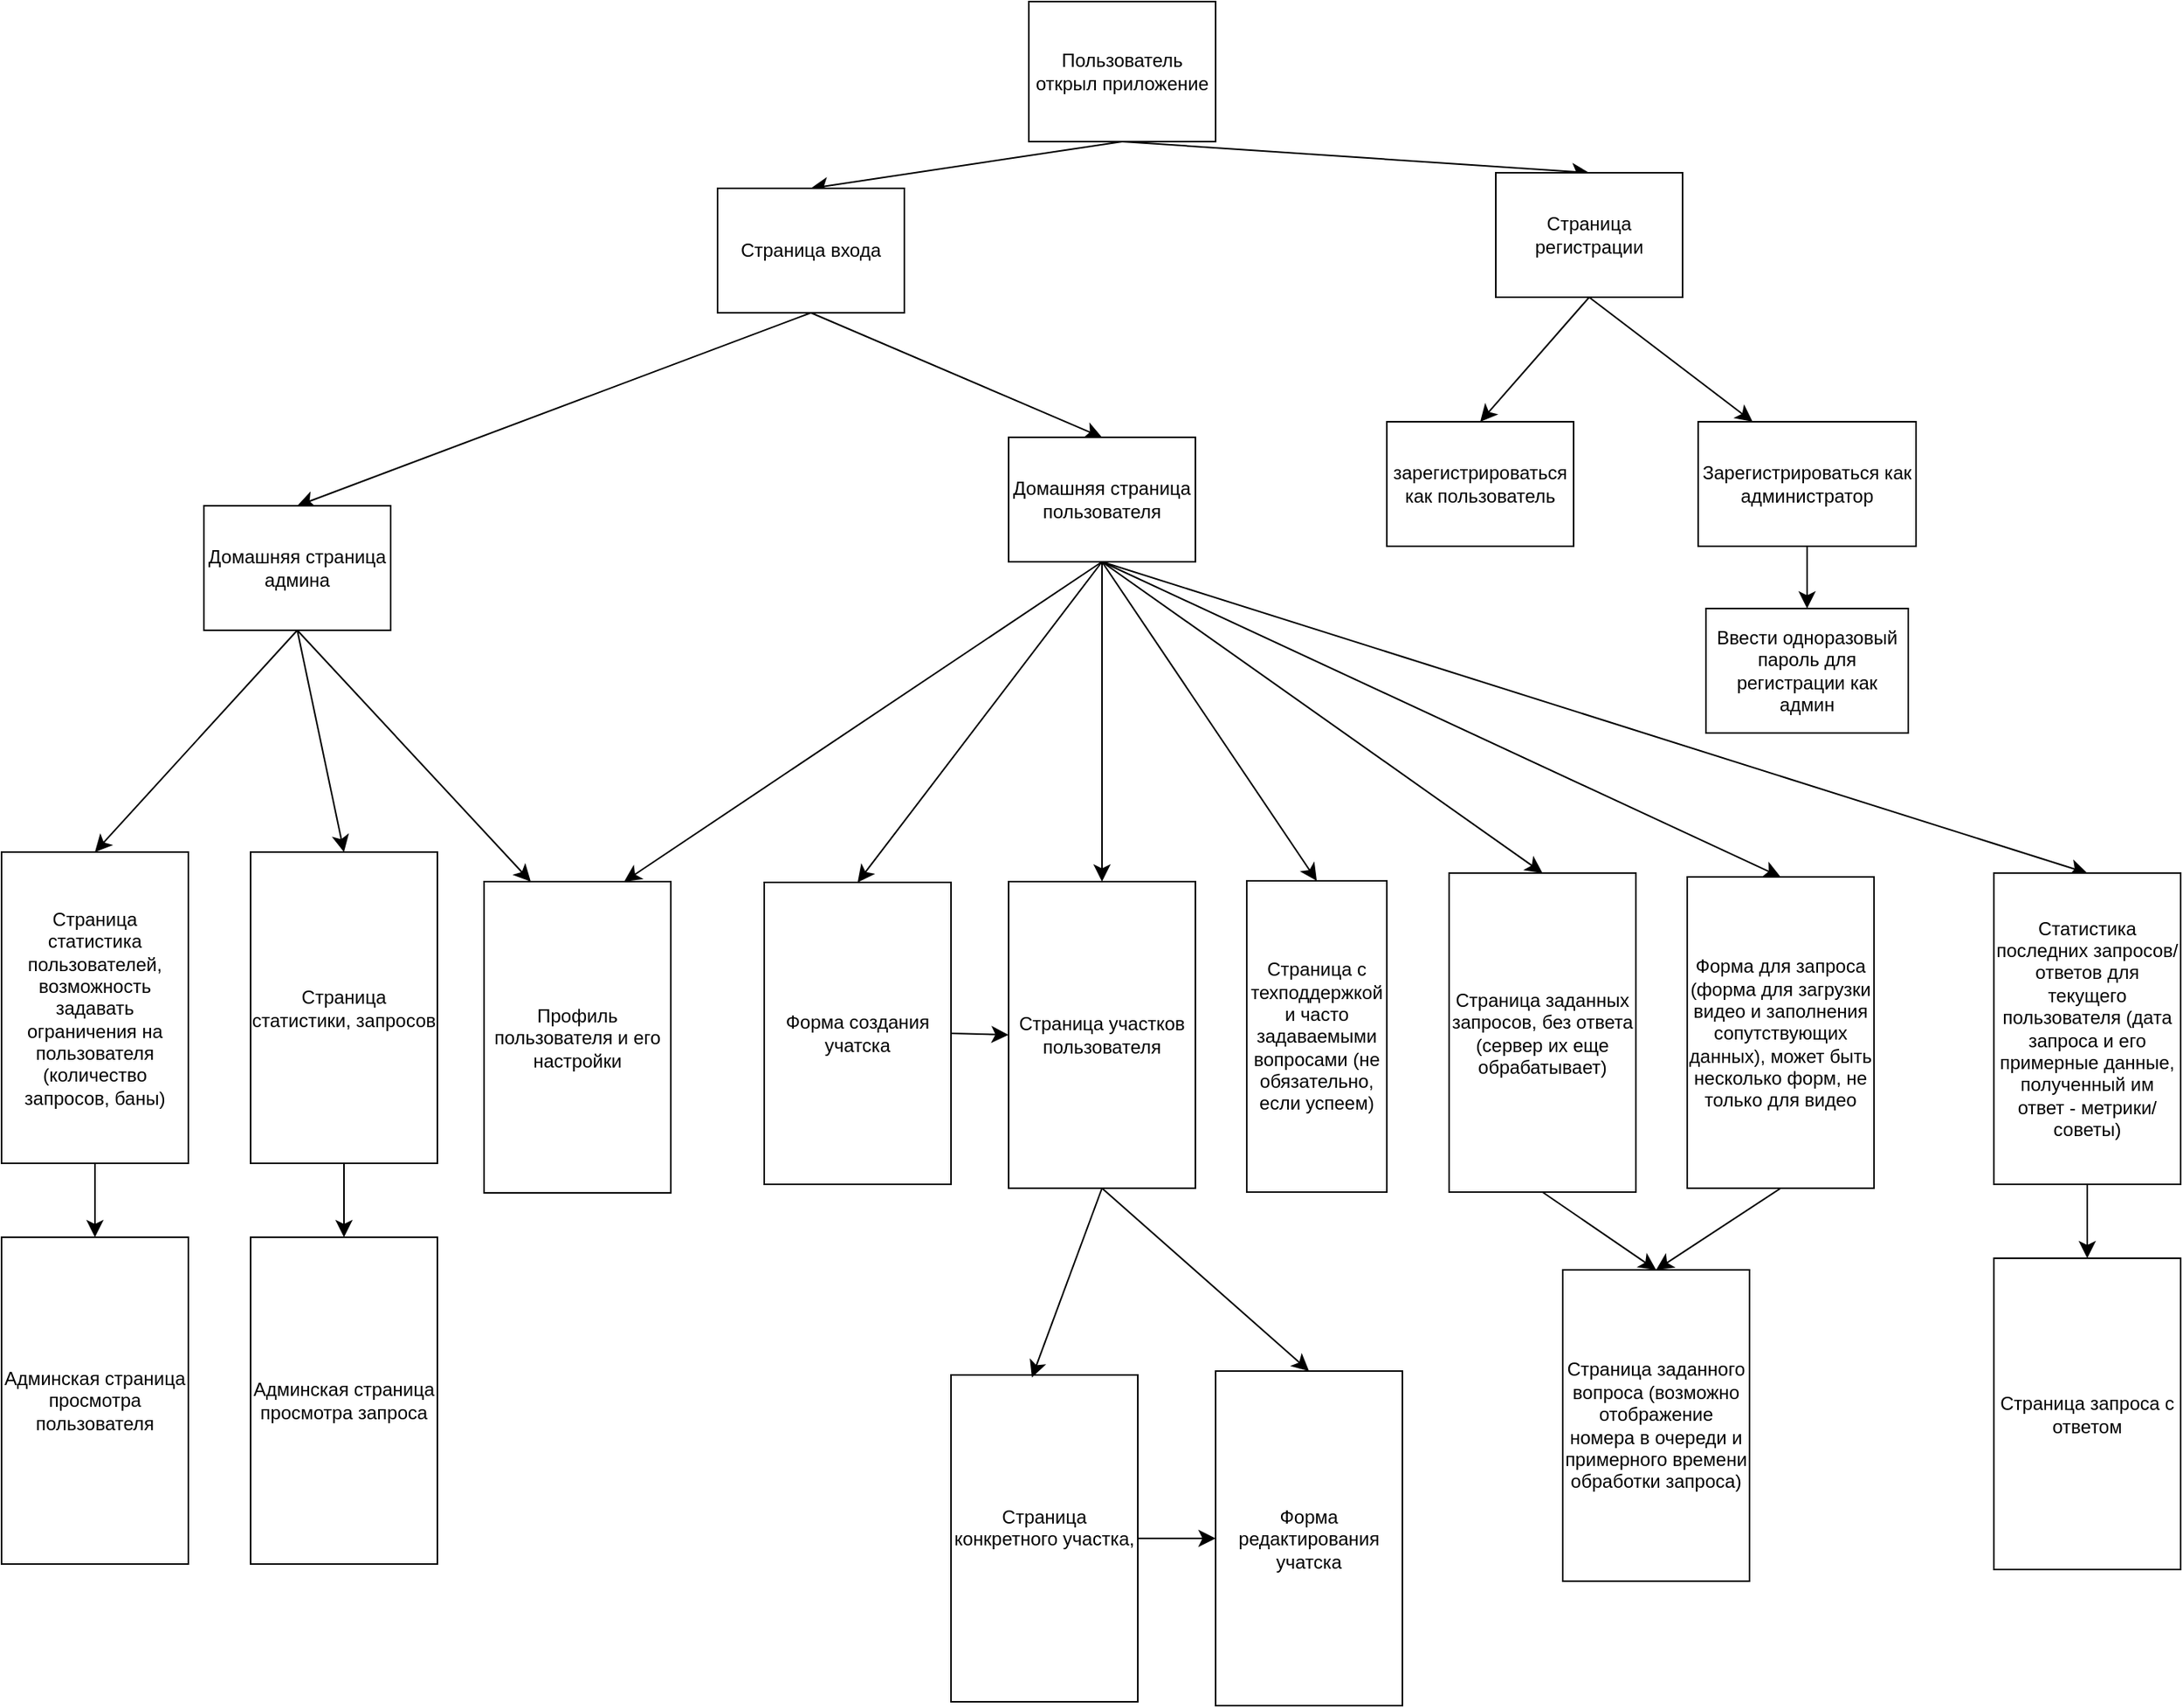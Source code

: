 <mxfile version="24.6.2" type="github" pages="3">
  <diagram name="SiteMap" id="YnxyAtIBWjg8Swuv8Vx-">
    <mxGraphModel dx="2514" dy="945" grid="1" gridSize="10" guides="1" tooltips="1" connect="1" arrows="1" fold="1" page="1" pageScale="1" pageWidth="827" pageHeight="1169" math="0" shadow="0">
      <root>
        <mxCell id="0" />
        <mxCell id="1" parent="0" />
        <mxCell id="MJ93Mp_es6rQtfnlEJ-h-4" style="edgeStyle=none;curved=1;rounded=0;orthogonalLoop=1;jettySize=auto;html=1;exitX=0.5;exitY=1;exitDx=0;exitDy=0;entryX=0.5;entryY=0;entryDx=0;entryDy=0;fontSize=12;startSize=8;endSize=8;" parent="1" source="MJ93Mp_es6rQtfnlEJ-h-1" target="MJ93Mp_es6rQtfnlEJ-h-2" edge="1">
          <mxGeometry relative="1" as="geometry" />
        </mxCell>
        <mxCell id="MJ93Mp_es6rQtfnlEJ-h-5" style="edgeStyle=none;curved=1;rounded=0;orthogonalLoop=1;jettySize=auto;html=1;exitX=0.5;exitY=1;exitDx=0;exitDy=0;entryX=0.5;entryY=0;entryDx=0;entryDy=0;fontSize=12;startSize=8;endSize=8;" parent="1" source="MJ93Mp_es6rQtfnlEJ-h-1" target="MJ93Mp_es6rQtfnlEJ-h-3" edge="1">
          <mxGeometry relative="1" as="geometry" />
        </mxCell>
        <mxCell id="MJ93Mp_es6rQtfnlEJ-h-1" value="Пользователь открыл приложение" style="rounded=0;whiteSpace=wrap;html=1;" parent="1" vertex="1">
          <mxGeometry x="400" y="40" width="120" height="90" as="geometry" />
        </mxCell>
        <mxCell id="MJ93Mp_es6rQtfnlEJ-h-12" style="edgeStyle=none;curved=1;rounded=0;orthogonalLoop=1;jettySize=auto;html=1;exitX=0.5;exitY=1;exitDx=0;exitDy=0;entryX=0.5;entryY=0;entryDx=0;entryDy=0;fontSize=12;startSize=8;endSize=8;" parent="1" source="MJ93Mp_es6rQtfnlEJ-h-2" target="MJ93Mp_es6rQtfnlEJ-h-10" edge="1">
          <mxGeometry relative="1" as="geometry" />
        </mxCell>
        <mxCell id="MJ93Mp_es6rQtfnlEJ-h-13" style="edgeStyle=none;curved=1;rounded=0;orthogonalLoop=1;jettySize=auto;html=1;exitX=0.5;exitY=1;exitDx=0;exitDy=0;entryX=0.5;entryY=0;entryDx=0;entryDy=0;fontSize=12;startSize=8;endSize=8;" parent="1" source="MJ93Mp_es6rQtfnlEJ-h-2" target="MJ93Mp_es6rQtfnlEJ-h-11" edge="1">
          <mxGeometry relative="1" as="geometry" />
        </mxCell>
        <mxCell id="MJ93Mp_es6rQtfnlEJ-h-2" value="Страница входа" style="rounded=0;whiteSpace=wrap;html=1;" parent="1" vertex="1">
          <mxGeometry x="200" y="160" width="120" height="80" as="geometry" />
        </mxCell>
        <mxCell id="MJ93Mp_es6rQtfnlEJ-h-8" style="edgeStyle=none;curved=1;rounded=0;orthogonalLoop=1;jettySize=auto;html=1;exitX=0.5;exitY=1;exitDx=0;exitDy=0;entryX=0.5;entryY=0;entryDx=0;entryDy=0;fontSize=12;startSize=8;endSize=8;" parent="1" source="MJ93Mp_es6rQtfnlEJ-h-3" target="MJ93Mp_es6rQtfnlEJ-h-6" edge="1">
          <mxGeometry relative="1" as="geometry" />
        </mxCell>
        <mxCell id="MJ93Mp_es6rQtfnlEJ-h-3" value="Страница регистрации" style="rounded=0;whiteSpace=wrap;html=1;" parent="1" vertex="1">
          <mxGeometry x="700" y="150" width="120" height="80" as="geometry" />
        </mxCell>
        <mxCell id="MJ93Mp_es6rQtfnlEJ-h-6" value="зарегистрироваться как пользователь" style="rounded=0;whiteSpace=wrap;html=1;" parent="1" vertex="1">
          <mxGeometry x="630" y="310" width="120" height="80" as="geometry" />
        </mxCell>
        <mxCell id="MJ93Mp_es6rQtfnlEJ-h-19" style="edgeStyle=none;curved=1;rounded=0;orthogonalLoop=1;jettySize=auto;html=1;exitX=0.5;exitY=1;exitDx=0;exitDy=0;entryX=0.5;entryY=0;entryDx=0;entryDy=0;fontSize=12;startSize=8;endSize=8;" parent="1" source="MJ93Mp_es6rQtfnlEJ-h-7" target="MJ93Mp_es6rQtfnlEJ-h-18" edge="1">
          <mxGeometry relative="1" as="geometry" />
        </mxCell>
        <mxCell id="MJ93Mp_es6rQtfnlEJ-h-7" value="Зарегистрироваться как администратор" style="rounded=0;whiteSpace=wrap;html=1;" parent="1" vertex="1">
          <mxGeometry x="830" y="310" width="140" height="80" as="geometry" />
        </mxCell>
        <mxCell id="MJ93Mp_es6rQtfnlEJ-h-9" style="edgeStyle=none;curved=1;rounded=0;orthogonalLoop=1;jettySize=auto;html=1;exitX=0.5;exitY=1;exitDx=0;exitDy=0;entryX=0.25;entryY=0;entryDx=0;entryDy=0;fontSize=12;startSize=8;endSize=8;" parent="1" source="MJ93Mp_es6rQtfnlEJ-h-3" target="MJ93Mp_es6rQtfnlEJ-h-7" edge="1">
          <mxGeometry relative="1" as="geometry" />
        </mxCell>
        <mxCell id="MJ93Mp_es6rQtfnlEJ-h-25" style="edgeStyle=none;curved=1;rounded=0;orthogonalLoop=1;jettySize=auto;html=1;exitX=0.5;exitY=1;exitDx=0;exitDy=0;entryX=0.25;entryY=0;entryDx=0;entryDy=0;fontSize=12;startSize=8;endSize=8;" parent="1" source="MJ93Mp_es6rQtfnlEJ-h-10" target="MJ93Mp_es6rQtfnlEJ-h-20" edge="1">
          <mxGeometry relative="1" as="geometry" />
        </mxCell>
        <mxCell id="MJ93Mp_es6rQtfnlEJ-h-27" style="edgeStyle=none;curved=1;rounded=0;orthogonalLoop=1;jettySize=auto;html=1;exitX=0.5;exitY=1;exitDx=0;exitDy=0;entryX=0.5;entryY=0;entryDx=0;entryDy=0;fontSize=12;startSize=8;endSize=8;" parent="1" source="MJ93Mp_es6rQtfnlEJ-h-10" target="MJ93Mp_es6rQtfnlEJ-h-24" edge="1">
          <mxGeometry relative="1" as="geometry" />
        </mxCell>
        <mxCell id="MJ93Mp_es6rQtfnlEJ-h-28" style="edgeStyle=none;curved=1;rounded=0;orthogonalLoop=1;jettySize=auto;html=1;exitX=0.5;exitY=1;exitDx=0;exitDy=0;entryX=0.5;entryY=0;entryDx=0;entryDy=0;fontSize=12;startSize=8;endSize=8;" parent="1" source="MJ93Mp_es6rQtfnlEJ-h-10" target="MJ93Mp_es6rQtfnlEJ-h-26" edge="1">
          <mxGeometry relative="1" as="geometry" />
        </mxCell>
        <mxCell id="MJ93Mp_es6rQtfnlEJ-h-10" value="Домашняя страница админа" style="rounded=0;whiteSpace=wrap;html=1;" parent="1" vertex="1">
          <mxGeometry x="-130" y="364" width="120" height="80" as="geometry" />
        </mxCell>
        <mxCell id="MJ93Mp_es6rQtfnlEJ-h-16" style="edgeStyle=none;curved=1;rounded=0;orthogonalLoop=1;jettySize=auto;html=1;exitX=0.5;exitY=1;exitDx=0;exitDy=0;entryX=0.5;entryY=0;entryDx=0;entryDy=0;fontSize=12;startSize=8;endSize=8;" parent="1" source="MJ93Mp_es6rQtfnlEJ-h-11" target="MJ93Mp_es6rQtfnlEJ-h-15" edge="1">
          <mxGeometry relative="1" as="geometry" />
        </mxCell>
        <mxCell id="MJ93Mp_es6rQtfnlEJ-h-17" style="edgeStyle=none;curved=1;rounded=0;orthogonalLoop=1;jettySize=auto;html=1;exitX=0.5;exitY=1;exitDx=0;exitDy=0;entryX=0.5;entryY=0;entryDx=0;entryDy=0;fontSize=12;startSize=8;endSize=8;" parent="1" source="MJ93Mp_es6rQtfnlEJ-h-11" target="MJ93Mp_es6rQtfnlEJ-h-14" edge="1">
          <mxGeometry relative="1" as="geometry" />
        </mxCell>
        <mxCell id="MJ93Mp_es6rQtfnlEJ-h-21" style="edgeStyle=none;curved=1;rounded=0;orthogonalLoop=1;jettySize=auto;html=1;exitX=0.5;exitY=1;exitDx=0;exitDy=0;entryX=0.75;entryY=0;entryDx=0;entryDy=0;fontSize=12;startSize=8;endSize=8;" parent="1" source="MJ93Mp_es6rQtfnlEJ-h-11" target="MJ93Mp_es6rQtfnlEJ-h-20" edge="1">
          <mxGeometry relative="1" as="geometry" />
        </mxCell>
        <mxCell id="MJ93Mp_es6rQtfnlEJ-h-23" style="edgeStyle=none;curved=1;rounded=0;orthogonalLoop=1;jettySize=auto;html=1;exitX=0.5;exitY=1;exitDx=0;exitDy=0;entryX=0.5;entryY=0;entryDx=0;entryDy=0;fontSize=12;startSize=8;endSize=8;" parent="1" source="MJ93Mp_es6rQtfnlEJ-h-11" target="MJ93Mp_es6rQtfnlEJ-h-22" edge="1">
          <mxGeometry relative="1" as="geometry" />
        </mxCell>
        <mxCell id="MJ93Mp_es6rQtfnlEJ-h-29" style="edgeStyle=none;curved=1;rounded=0;orthogonalLoop=1;jettySize=auto;html=1;exitX=0.5;exitY=1;exitDx=0;exitDy=0;fontSize=12;startSize=8;endSize=8;entryX=0.5;entryY=0;entryDx=0;entryDy=0;" parent="1" source="MJ93Mp_es6rQtfnlEJ-h-11" target="MJ93Mp_es6rQtfnlEJ-h-30" edge="1">
          <mxGeometry relative="1" as="geometry">
            <mxPoint x="880" y="560" as="targetPoint" />
          </mxGeometry>
        </mxCell>
        <mxCell id="Mn6CI3PllMdmelE6Oukv-8" style="edgeStyle=none;curved=1;rounded=0;orthogonalLoop=1;jettySize=auto;html=1;exitX=0.5;exitY=1;exitDx=0;exitDy=0;entryX=0.5;entryY=0;entryDx=0;entryDy=0;fontSize=12;startSize=8;endSize=8;" edge="1" parent="1" source="MJ93Mp_es6rQtfnlEJ-h-11" target="Mn6CI3PllMdmelE6Oukv-1">
          <mxGeometry relative="1" as="geometry" />
        </mxCell>
        <mxCell id="MJ93Mp_es6rQtfnlEJ-h-11" value="Домашняя страница пользователя" style="rounded=0;whiteSpace=wrap;html=1;" parent="1" vertex="1">
          <mxGeometry x="387" y="320" width="120" height="80" as="geometry" />
        </mxCell>
        <mxCell id="MJ93Mp_es6rQtfnlEJ-h-43" style="edgeStyle=none;curved=1;rounded=0;orthogonalLoop=1;jettySize=auto;html=1;exitX=0.5;exitY=1;exitDx=0;exitDy=0;entryX=0.5;entryY=0;entryDx=0;entryDy=0;fontSize=12;startSize=8;endSize=8;" parent="1" source="MJ93Mp_es6rQtfnlEJ-h-14" target="MJ93Mp_es6rQtfnlEJ-h-42" edge="1">
          <mxGeometry relative="1" as="geometry" />
        </mxCell>
        <mxCell id="MJ93Mp_es6rQtfnlEJ-h-14" value="&lt;div&gt;Статистика&lt;/div&gt;&lt;div&gt;последних запросов/ответов для текущего пользователя (дата запроса и его примерные данные, полученный им ответ - метрики/советы)&lt;/div&gt;" style="rounded=0;whiteSpace=wrap;html=1;" parent="1" vertex="1">
          <mxGeometry x="1020" y="600" width="120" height="200" as="geometry" />
        </mxCell>
        <mxCell id="MJ93Mp_es6rQtfnlEJ-h-15" value="Форма для запроса (форма для загрузки видео и заполнения сопутствующих данных), может быть несколько форм, не только для видео" style="rounded=0;whiteSpace=wrap;html=1;" parent="1" vertex="1">
          <mxGeometry x="823" y="602.5" width="120" height="200" as="geometry" />
        </mxCell>
        <mxCell id="MJ93Mp_es6rQtfnlEJ-h-18" value="Ввести одноразовый пароль для регистрации как админ" style="rounded=0;whiteSpace=wrap;html=1;" parent="1" vertex="1">
          <mxGeometry x="835" y="430" width="130" height="80" as="geometry" />
        </mxCell>
        <mxCell id="MJ93Mp_es6rQtfnlEJ-h-20" value="Профиль пользователя и его настройки" style="rounded=0;whiteSpace=wrap;html=1;" parent="1" vertex="1">
          <mxGeometry x="50" y="605.5" width="120" height="200" as="geometry" />
        </mxCell>
        <mxCell id="MJ93Mp_es6rQtfnlEJ-h-22" value="Страница с техподдержкой и часто задаваемыми вопросами (не обязательно, если успеем)" style="rounded=0;whiteSpace=wrap;html=1;" parent="1" vertex="1">
          <mxGeometry x="540" y="605" width="90" height="200" as="geometry" />
        </mxCell>
        <mxCell id="MJ93Mp_es6rQtfnlEJ-h-36" style="edgeStyle=none;curved=1;rounded=0;orthogonalLoop=1;jettySize=auto;html=1;exitX=0.5;exitY=1;exitDx=0;exitDy=0;entryX=0.5;entryY=0;entryDx=0;entryDy=0;fontSize=12;startSize=8;endSize=8;" parent="1" source="MJ93Mp_es6rQtfnlEJ-h-24" target="MJ93Mp_es6rQtfnlEJ-h-35" edge="1">
          <mxGeometry relative="1" as="geometry" />
        </mxCell>
        <mxCell id="MJ93Mp_es6rQtfnlEJ-h-24" value="Страница статистики, запросов" style="rounded=0;whiteSpace=wrap;html=1;" parent="1" vertex="1">
          <mxGeometry x="-100" y="586.5" width="120" height="200" as="geometry" />
        </mxCell>
        <mxCell id="MJ93Mp_es6rQtfnlEJ-h-26" value="&lt;div&gt;Страница статистика пользователей, возможность задавать ограничения на пользователя&lt;/div&gt;&lt;div&gt;(количество запросов, баны)&lt;br&gt;&lt;/div&gt;" style="rounded=0;whiteSpace=wrap;html=1;" parent="1" vertex="1">
          <mxGeometry x="-260" y="586.5" width="120" height="200" as="geometry" />
        </mxCell>
        <mxCell id="MJ93Mp_es6rQtfnlEJ-h-39" style="edgeStyle=none;curved=1;rounded=0;orthogonalLoop=1;jettySize=auto;html=1;exitX=0.5;exitY=1;exitDx=0;exitDy=0;entryX=0.5;entryY=0;entryDx=0;entryDy=0;fontSize=12;startSize=8;endSize=8;" parent="1" source="MJ93Mp_es6rQtfnlEJ-h-30" target="MJ93Mp_es6rQtfnlEJ-h-37" edge="1">
          <mxGeometry relative="1" as="geometry" />
        </mxCell>
        <mxCell id="MJ93Mp_es6rQtfnlEJ-h-30" value="Страница заданных запросов, без ответа (сервер их еще обрабатывает) " style="rounded=0;whiteSpace=wrap;html=1;" parent="1" vertex="1">
          <mxGeometry x="670" y="600" width="120" height="205" as="geometry" />
        </mxCell>
        <mxCell id="MJ93Mp_es6rQtfnlEJ-h-32" style="edgeStyle=none;curved=1;rounded=0;orthogonalLoop=1;jettySize=auto;html=1;exitX=0.5;exitY=1;exitDx=0;exitDy=0;fontSize=12;startSize=8;endSize=8;" parent="1" source="MJ93Mp_es6rQtfnlEJ-h-30" target="MJ93Mp_es6rQtfnlEJ-h-30" edge="1">
          <mxGeometry relative="1" as="geometry" />
        </mxCell>
        <mxCell id="MJ93Mp_es6rQtfnlEJ-h-33" value="Админская страница просмотра пользователя" style="rounded=0;whiteSpace=wrap;html=1;" parent="1" vertex="1">
          <mxGeometry x="-260" y="834" width="120" height="210" as="geometry" />
        </mxCell>
        <mxCell id="MJ93Mp_es6rQtfnlEJ-h-34" style="edgeStyle=none;curved=1;rounded=0;orthogonalLoop=1;jettySize=auto;html=1;exitX=0.5;exitY=1;exitDx=0;exitDy=0;fontSize=12;startSize=8;endSize=8;entryX=0.5;entryY=0;entryDx=0;entryDy=0;" parent="1" source="MJ93Mp_es6rQtfnlEJ-h-26" target="MJ93Mp_es6rQtfnlEJ-h-33" edge="1">
          <mxGeometry relative="1" as="geometry">
            <mxPoint x="-250" y="826.5" as="targetPoint" />
          </mxGeometry>
        </mxCell>
        <mxCell id="MJ93Mp_es6rQtfnlEJ-h-35" value="Админская страница просмотра запроса" style="rounded=0;whiteSpace=wrap;html=1;" parent="1" vertex="1">
          <mxGeometry x="-100" y="834" width="120" height="210" as="geometry" />
        </mxCell>
        <mxCell id="MJ93Mp_es6rQtfnlEJ-h-37" value="Страница заданного вопроса (возможно отображение номера в очереди и примерного времени обработки запроса)" style="rounded=0;whiteSpace=wrap;html=1;" parent="1" vertex="1">
          <mxGeometry x="743" y="855" width="120" height="200" as="geometry" />
        </mxCell>
        <mxCell id="MJ93Mp_es6rQtfnlEJ-h-41" style="edgeStyle=none;curved=1;rounded=0;orthogonalLoop=1;jettySize=auto;html=1;exitX=0.5;exitY=1;exitDx=0;exitDy=0;entryX=0.5;entryY=0;entryDx=0;entryDy=0;fontSize=12;startSize=8;endSize=8;" parent="1" source="MJ93Mp_es6rQtfnlEJ-h-15" target="MJ93Mp_es6rQtfnlEJ-h-37" edge="1">
          <mxGeometry relative="1" as="geometry" />
        </mxCell>
        <mxCell id="MJ93Mp_es6rQtfnlEJ-h-42" value="Страница запроса с ответом" style="rounded=0;whiteSpace=wrap;html=1;" parent="1" vertex="1">
          <mxGeometry x="1020" y="847.5" width="120" height="200" as="geometry" />
        </mxCell>
        <mxCell id="Mn6CI3PllMdmelE6Oukv-5" style="edgeStyle=none;curved=1;rounded=0;orthogonalLoop=1;jettySize=auto;html=1;exitX=0.5;exitY=1;exitDx=0;exitDy=0;entryX=0.5;entryY=0;entryDx=0;entryDy=0;fontSize=12;startSize=8;endSize=8;" edge="1" parent="1" source="Mn6CI3PllMdmelE6Oukv-1" target="Mn6CI3PllMdmelE6Oukv-4">
          <mxGeometry relative="1" as="geometry" />
        </mxCell>
        <mxCell id="Mn6CI3PllMdmelE6Oukv-1" value="&lt;div&gt;Страница участков&lt;/div&gt;&lt;div&gt;пользователя&lt;br&gt;&lt;/div&gt;" style="rounded=0;whiteSpace=wrap;html=1;" vertex="1" parent="1">
          <mxGeometry x="387" y="605.5" width="120" height="197" as="geometry" />
        </mxCell>
        <mxCell id="Mn6CI3PllMdmelE6Oukv-10" style="edgeStyle=none;curved=1;rounded=0;orthogonalLoop=1;jettySize=auto;html=1;exitX=1;exitY=0.5;exitDx=0;exitDy=0;entryX=0;entryY=0.5;entryDx=0;entryDy=0;fontSize=12;startSize=8;endSize=8;" edge="1" parent="1" source="Mn6CI3PllMdmelE6Oukv-2" target="Mn6CI3PllMdmelE6Oukv-4">
          <mxGeometry relative="1" as="geometry" />
        </mxCell>
        <mxCell id="Mn6CI3PllMdmelE6Oukv-2" value="&lt;div&gt;Страница конкретного участка, &lt;br&gt;&lt;/div&gt;&lt;div&gt;&lt;br&gt;&lt;/div&gt;" style="rounded=0;whiteSpace=wrap;html=1;" vertex="1" parent="1">
          <mxGeometry x="350" y="922.5" width="120" height="210" as="geometry" />
        </mxCell>
        <mxCell id="Mn6CI3PllMdmelE6Oukv-3" style="edgeStyle=none;curved=1;rounded=0;orthogonalLoop=1;jettySize=auto;html=1;exitX=0.5;exitY=1;exitDx=0;exitDy=0;entryX=0.433;entryY=0.008;entryDx=0;entryDy=0;entryPerimeter=0;fontSize=12;startSize=8;endSize=8;" edge="1" parent="1" source="Mn6CI3PllMdmelE6Oukv-1" target="Mn6CI3PllMdmelE6Oukv-2">
          <mxGeometry relative="1" as="geometry" />
        </mxCell>
        <mxCell id="Mn6CI3PllMdmelE6Oukv-4" value="Форма редактирования учатска" style="rounded=0;whiteSpace=wrap;html=1;" vertex="1" parent="1">
          <mxGeometry x="520" y="920" width="120" height="215" as="geometry" />
        </mxCell>
        <mxCell id="Mn6CI3PllMdmelE6Oukv-9" style="edgeStyle=none;curved=1;rounded=0;orthogonalLoop=1;jettySize=auto;html=1;exitX=1;exitY=0.5;exitDx=0;exitDy=0;entryX=0;entryY=0.5;entryDx=0;entryDy=0;fontSize=12;startSize=8;endSize=8;" edge="1" parent="1" source="Mn6CI3PllMdmelE6Oukv-6" target="Mn6CI3PllMdmelE6Oukv-1">
          <mxGeometry relative="1" as="geometry" />
        </mxCell>
        <mxCell id="Mn6CI3PllMdmelE6Oukv-6" value="Форма создания учатска" style="rounded=0;whiteSpace=wrap;html=1;" vertex="1" parent="1">
          <mxGeometry x="230" y="606" width="120" height="194" as="geometry" />
        </mxCell>
        <mxCell id="Mn6CI3PllMdmelE6Oukv-7" style="edgeStyle=none;curved=1;rounded=0;orthogonalLoop=1;jettySize=auto;html=1;exitX=0.5;exitY=1;exitDx=0;exitDy=0;entryX=0.5;entryY=0;entryDx=0;entryDy=0;fontSize=12;startSize=8;endSize=8;" edge="1" parent="1" source="MJ93Mp_es6rQtfnlEJ-h-11" target="Mn6CI3PllMdmelE6Oukv-6">
          <mxGeometry relative="1" as="geometry" />
        </mxCell>
      </root>
    </mxGraphModel>
  </diagram>
  <diagram id="cfKPXecPIeL1LvYe-yLx" name="Services">
    <mxGraphModel dx="2261" dy="1972" grid="1" gridSize="10" guides="1" tooltips="1" connect="1" arrows="1" fold="1" page="1" pageScale="1" pageWidth="827" pageHeight="1169" math="0" shadow="0">
      <root>
        <mxCell id="0" />
        <mxCell id="1" parent="0" />
        <mxCell id="M0Uh5nnStvN2SjlsfsfK-1" value="Фронт" style="rounded=0;whiteSpace=wrap;html=1;" parent="1" vertex="1">
          <mxGeometry x="122.5" y="40" width="330" height="90" as="geometry" />
        </mxCell>
        <mxCell id="M0Uh5nnStvN2SjlsfsfK-9" style="edgeStyle=orthogonalEdgeStyle;rounded=0;orthogonalLoop=1;jettySize=auto;html=1;exitX=0.25;exitY=1;exitDx=0;exitDy=0;entryX=0.25;entryY=0;entryDx=0;entryDy=0;" parent="1" source="M0Uh5nnStvN2SjlsfsfK-2" target="M0Uh5nnStvN2SjlsfsfK-8" edge="1">
          <mxGeometry relative="1" as="geometry" />
        </mxCell>
        <mxCell id="M0Uh5nnStvN2SjlsfsfK-14" style="edgeStyle=orthogonalEdgeStyle;rounded=0;orthogonalLoop=1;jettySize=auto;html=1;exitX=1;exitY=0.5;exitDx=0;exitDy=0;entryX=0;entryY=0.5;entryDx=0;entryDy=0;" parent="1" source="M0Uh5nnStvN2SjlsfsfK-2" target="M0Uh5nnStvN2SjlsfsfK-13" edge="1">
          <mxGeometry relative="1" as="geometry" />
        </mxCell>
        <mxCell id="M0Uh5nnStvN2SjlsfsfK-5" style="edgeStyle=orthogonalEdgeStyle;rounded=0;orthogonalLoop=1;jettySize=auto;html=1;exitX=0.5;exitY=1;exitDx=0;exitDy=0;entryX=0.5;entryY=0;entryDx=0;entryDy=0;" parent="1" source="M0Uh5nnStvN2SjlsfsfK-3" target="M0Uh5nnStvN2SjlsfsfK-2" edge="1">
          <mxGeometry relative="1" as="geometry" />
        </mxCell>
        <mxCell id="M0Uh5nnStvN2SjlsfsfK-3" value="Gate way - авторизация, фильтрация запросов" style="rounded=0;whiteSpace=wrap;html=1;" parent="1" vertex="1">
          <mxGeometry x="122.5" y="240" width="330" height="130" as="geometry" />
        </mxCell>
        <mxCell id="M0Uh5nnStvN2SjlsfsfK-12" style="edgeStyle=orthogonalEdgeStyle;rounded=0;orthogonalLoop=1;jettySize=auto;html=1;exitX=0.75;exitY=0;exitDx=0;exitDy=0;entryX=0.75;entryY=1;entryDx=0;entryDy=0;" parent="1" source="M0Uh5nnStvN2SjlsfsfK-8" target="M0Uh5nnStvN2SjlsfsfK-2" edge="1">
          <mxGeometry relative="1" as="geometry" />
        </mxCell>
        <mxCell id="M0Uh5nnStvN2SjlsfsfK-21" style="edgeStyle=orthogonalEdgeStyle;rounded=0;orthogonalLoop=1;jettySize=auto;html=1;exitX=0.25;exitY=1;exitDx=0;exitDy=0;entryX=0.25;entryY=0;entryDx=0;entryDy=0;" parent="1" source="M0Uh5nnStvN2SjlsfsfK-8" target="M0Uh5nnStvN2SjlsfsfK-20" edge="1">
          <mxGeometry relative="1" as="geometry" />
        </mxCell>
        <mxCell id="M0Uh5nnStvN2SjlsfsfK-8" value="брокер" style="rounded=0;whiteSpace=wrap;html=1;" parent="1" vertex="1">
          <mxGeometry x="105" y="620" width="365" height="125" as="geometry" />
        </mxCell>
        <mxCell id="M0Uh5nnStvN2SjlsfsfK-17" value="" style="group" parent="1" vertex="1" connectable="0">
          <mxGeometry x="-40" y="410" width="510" height="195" as="geometry" />
        </mxCell>
        <mxCell id="M0Uh5nnStvN2SjlsfsfK-2" value="сервис обработки запросов с видео - обрабатывает запросы, перенаправляет запросы к нейронке&amp;nbsp;" style="rounded=0;whiteSpace=wrap;html=1;" parent="M0Uh5nnStvN2SjlsfsfK-17" vertex="1">
          <mxGeometry x="145" width="365" height="140" as="geometry" />
        </mxCell>
        <mxCell id="M0Uh5nnStvN2SjlsfsfK-16" value="хранение видосов (монго или облако)" style="rounded=0;whiteSpace=wrap;html=1;" parent="M0Uh5nnStvN2SjlsfsfK-17" vertex="1">
          <mxGeometry y="105" width="170" height="90" as="geometry" />
        </mxCell>
        <mxCell id="M0Uh5nnStvN2SjlsfsfK-24" value="бд" style="shape=cylinder3;whiteSpace=wrap;html=1;boundedLbl=1;backgroundOutline=1;size=15;" parent="M0Uh5nnStvN2SjlsfsfK-17" vertex="1">
          <mxGeometry x="450" y="100" width="60" height="80" as="geometry" />
        </mxCell>
        <mxCell id="M0Uh5nnStvN2SjlsfsfK-18" value="" style="group" parent="1" vertex="1" connectable="0">
          <mxGeometry x="570" y="420" width="250" height="190" as="geometry" />
        </mxCell>
        <mxCell id="M0Uh5nnStvN2SjlsfsfK-13" value="сервис получения данных о погоде" style="rounded=0;whiteSpace=wrap;html=1;" parent="M0Uh5nnStvN2SjlsfsfK-18" vertex="1">
          <mxGeometry x="20" width="230" height="120" as="geometry" />
        </mxCell>
        <mxCell id="M0Uh5nnStvN2SjlsfsfK-15" value="если успеем - кеширование" style="rounded=0;whiteSpace=wrap;html=1;" parent="M0Uh5nnStvN2SjlsfsfK-18" vertex="1">
          <mxGeometry y="80" width="210" height="110" as="geometry" />
        </mxCell>
        <mxCell id="M0Uh5nnStvN2SjlsfsfK-22" style="edgeStyle=orthogonalEdgeStyle;rounded=0;orthogonalLoop=1;jettySize=auto;html=1;exitX=0.75;exitY=0;exitDx=0;exitDy=0;entryX=0.75;entryY=1;entryDx=0;entryDy=0;" parent="1" source="M0Uh5nnStvN2SjlsfsfK-20" target="M0Uh5nnStvN2SjlsfsfK-8" edge="1">
          <mxGeometry relative="1" as="geometry" />
        </mxCell>
        <mxCell id="M0Uh5nnStvN2SjlsfsfK-26" value="" style="group" parent="1" vertex="1" connectable="0">
          <mxGeometry x="105" y="820" width="365" height="170" as="geometry" />
        </mxCell>
        <mxCell id="M0Uh5nnStvN2SjlsfsfK-20" value="нейронка" style="rounded=0;whiteSpace=wrap;html=1;" parent="M0Uh5nnStvN2SjlsfsfK-26" vertex="1">
          <mxGeometry width="365" height="125" as="geometry" />
        </mxCell>
        <mxCell id="M0Uh5nnStvN2SjlsfsfK-25" value="бд" style="shape=cylinder3;whiteSpace=wrap;html=1;boundedLbl=1;backgroundOutline=1;size=15;" parent="M0Uh5nnStvN2SjlsfsfK-26" vertex="1">
          <mxGeometry x="305" y="90" width="60" height="80" as="geometry" />
        </mxCell>
        <object placeholders="1" c4Name="Vlad Plotnikov" c4Type="User" c4Description="Student" label="&lt;font style=&quot;font-size: 16px&quot;&gt;&lt;b&gt;%c4Name%&lt;/b&gt;&lt;/font&gt;&lt;div&gt;[%c4Type%]&lt;/div&gt;&lt;br&gt;&lt;div&gt;&lt;font style=&quot;font-size: 11px&quot;&gt;&lt;font color=&quot;#cccccc&quot;&gt;%c4Description%&lt;/font&gt;&lt;/div&gt;" id="M0Uh5nnStvN2SjlsfsfK-27">
          <mxCell style="html=1;fontSize=11;dashed=0;whiteSpace=wrap;fillColor=#083F75;strokeColor=#06315C;fontColor=#ffffff;shape=mxgraph.c4.person2;align=center;metaEdit=1;points=[[0.5,0,0],[1,0.5,0],[1,0.75,0],[0.75,1,0],[0.5,1,0],[0.25,1,0],[0,0.75,0],[0,0.5,0]];resizable=0;" parent="1" vertex="1">
            <mxGeometry x="180" y="-160" width="200" height="180" as="geometry" />
          </mxCell>
        </object>
        <mxCell id="S4r1cldpdqWZYoXIL3m0-2" value="" style="group" vertex="1" connectable="0" parent="1">
          <mxGeometry x="227.5" y="140" width="120" height="60" as="geometry" />
        </mxCell>
        <mxCell id="M0Uh5nnStvN2SjlsfsfK-4" style="edgeStyle=orthogonalEdgeStyle;rounded=0;orthogonalLoop=1;jettySize=auto;html=1;exitX=0.5;exitY=1;exitDx=0;exitDy=0;entryX=0.5;entryY=0;entryDx=0;entryDy=0;" parent="S4r1cldpdqWZYoXIL3m0-2" source="M0Uh5nnStvN2SjlsfsfK-1" target="M0Uh5nnStvN2SjlsfsfK-3" edge="1">
          <mxGeometry relative="1" as="geometry" />
        </mxCell>
        <mxCell id="S4r1cldpdqWZYoXIL3m0-1" value="web socket + rest" style="rounded=0;whiteSpace=wrap;html=1;" vertex="1" parent="S4r1cldpdqWZYoXIL3m0-2">
          <mxGeometry width="120" height="60" as="geometry" />
        </mxCell>
      </root>
    </mxGraphModel>
  </diagram>
  <diagram id="whWpdHhBEHanX9rML-DR" name="GateWay">
    <mxGraphModel dx="2449" dy="1947" grid="0" gridSize="10" guides="1" tooltips="1" connect="1" arrows="1" fold="1" page="0" pageScale="1" pageWidth="827" pageHeight="1169" math="0" shadow="0">
      <root>
        <mxCell id="0" />
        <mxCell id="1" parent="0" />
        <mxCell id="2tIZod1hFeqiYlnaI8Dg-3" value="" style="group;fontSize=16;" vertex="1" connectable="0" parent="1">
          <mxGeometry x="7" y="-222" width="380" height="230" as="geometry" />
        </mxCell>
        <mxCell id="2tIZod1hFeqiYlnaI8Dg-1" value="" style="rounded=0;whiteSpace=wrap;html=1;" vertex="1" parent="2tIZod1hFeqiYlnaI8Dg-3">
          <mxGeometry width="380" height="230" as="geometry" />
        </mxCell>
        <mxCell id="2tIZod1hFeqiYlnaI8Dg-2" value="&lt;h1 style=&quot;margin-top: 0px; font-size: 16px;&quot;&gt;&lt;font style=&quot;font-size: 16px;&quot;&gt;Security Controller&lt;br style=&quot;font-size: 15px;&quot;&gt;&lt;/font&gt;&lt;/h1&gt;&lt;p style=&quot;font-size: 15px;&quot;&gt;&lt;font style=&quot;font-size: 15px;&quot;&gt;/auth/login (post) - принимает AuthDto, возвращает jwt&lt;/font&gt;&lt;/p&gt;&lt;p style=&quot;font-size: 15px;&quot;&gt;&lt;font style=&quot;font-size: 15px;&quot;&gt;/auth/register (post) - принимает UserRegDto&amp;nbsp; выполняет валидацию и регистрацию&lt;br&gt;&lt;/font&gt;&lt;/p&gt;&lt;p style=&quot;font-size: 15px;&quot;&gt;&lt;font style=&quot;font-size: 15px;&quot;&gt;&lt;font style=&quot;font-size: 15px;&quot;&gt;/auth/logout (post) - чистит сессию пользователя&lt;/font&gt;&lt;font style=&quot;font-size: 15px;&quot;&gt;&lt;br style=&quot;font-size: 15px;&quot;&gt;&lt;/font&gt;&lt;/font&gt;&lt;/p&gt;" style="text;html=1;whiteSpace=wrap;overflow=hidden;rounded=0;fontSize=15;" vertex="1" parent="2tIZod1hFeqiYlnaI8Dg-3">
          <mxGeometry x="1.17" width="376.83" height="228" as="geometry" />
        </mxCell>
        <mxCell id="2tIZod1hFeqiYlnaI8Dg-5" style="edgeStyle=none;curved=1;rounded=0;orthogonalLoop=1;jettySize=auto;html=1;exitX=0.5;exitY=1;exitDx=0;exitDy=0;entryX=0.25;entryY=0;entryDx=0;entryDy=0;fontSize=12;startSize=8;endSize=8;" edge="1" parent="1" source="2tIZod1hFeqiYlnaI8Dg-4" target="2tIZod1hFeqiYlnaI8Dg-2">
          <mxGeometry relative="1" as="geometry" />
        </mxCell>
        <mxCell id="2tIZod1hFeqiYlnaI8Dg-4" value="&lt;div&gt;AuthDto&lt;/div&gt;&lt;div&gt;String: username&lt;/div&gt;&lt;div&gt;String: password&lt;br&gt;&lt;/div&gt;" style="rounded=0;whiteSpace=wrap;html=1;" vertex="1" parent="1">
          <mxGeometry x="-148" y="-512" width="144" height="165" as="geometry" />
        </mxCell>
        <mxCell id="fEv54zqjdtvkAspQzVn1-1" style="edgeStyle=none;curved=1;rounded=0;orthogonalLoop=1;jettySize=auto;html=1;exitX=0.5;exitY=1;exitDx=0;exitDy=0;entryX=0.25;entryY=0;entryDx=0;entryDy=0;fontSize=12;startSize=8;endSize=8;" edge="1" parent="1" source="2tIZod1hFeqiYlnaI8Dg-6" target="2tIZod1hFeqiYlnaI8Dg-2">
          <mxGeometry relative="1" as="geometry" />
        </mxCell>
        <mxCell id="2tIZod1hFeqiYlnaI8Dg-6" value="&lt;div&gt;UserRegDto&lt;/div&gt;&lt;div&gt;String: username&lt;/div&gt;&lt;div&gt;String: password&lt;/div&gt;&lt;div&gt;String: adminPassword&lt;/div&gt;&lt;div&gt;String: role&lt;/div&gt;" style="rounded=0;whiteSpace=wrap;html=1;" vertex="1" parent="1">
          <mxGeometry x="62" y="-511" width="184" height="164" as="geometry" />
        </mxCell>
        <mxCell id="fEv54zqjdtvkAspQzVn1-3" value="&lt;div&gt;JWT&lt;/div&gt;&lt;div&gt;String: token&lt;br&gt;&lt;/div&gt;" style="rounded=0;whiteSpace=wrap;html=1;" vertex="1" parent="1">
          <mxGeometry x="311" y="-509" width="165" height="159.5" as="geometry" />
        </mxCell>
        <mxCell id="fEv54zqjdtvkAspQzVn1-4" style="edgeStyle=none;curved=1;rounded=0;orthogonalLoop=1;jettySize=auto;html=1;exitX=0.75;exitY=0;exitDx=0;exitDy=0;entryX=0.5;entryY=1;entryDx=0;entryDy=0;fontSize=12;startSize=8;endSize=8;" edge="1" parent="1" source="2tIZod1hFeqiYlnaI8Dg-2" target="fEv54zqjdtvkAspQzVn1-3">
          <mxGeometry relative="1" as="geometry" />
        </mxCell>
        <mxCell id="fEv54zqjdtvkAspQzVn1-6" value="" style="group;fontSize=16;" vertex="1" connectable="0" parent="1">
          <mxGeometry x="568" y="-255" width="380" height="364" as="geometry" />
        </mxCell>
        <mxCell id="fEv54zqjdtvkAspQzVn1-7" value="" style="rounded=0;whiteSpace=wrap;html=1;" vertex="1" parent="fEv54zqjdtvkAspQzVn1-6">
          <mxGeometry width="380" height="364" as="geometry" />
        </mxCell>
        <mxCell id="fEv54zqjdtvkAspQzVn1-8" value="&lt;h1 style=&quot;margin-top: 0px; font-size: 16px;&quot;&gt;&lt;font style=&quot;font-size: 16px;&quot;&gt;User Controller&lt;br style=&quot;font-size: 15px;&quot;&gt;&lt;/font&gt;&lt;/h1&gt;&lt;p style=&quot;font-size: 15px;&quot;&gt;&lt;font style=&quot;font-size: 15px;&quot;&gt;/users/{id} (get) - пользователь по id, проверка соответствия id текущему пользователю или роли admin, возвращает UserDto&lt;br&gt;&lt;/font&gt;&lt;/p&gt;&lt;p style=&quot;font-size: 15px;&quot;&gt;&lt;font style=&quot;font-size: 15px;&quot;&gt;/users (get) (Integer: page, Integer size) - пагинированный список&amp;nbsp; пользователей, проверка соответствия роли на admin, возвращает Page&amp;lt;UserDto&amp;gt;&lt;br&gt;&lt;/font&gt;&lt;/p&gt;&lt;p style=&quot;font-size: 15px;&quot;&gt;&lt;font style=&quot;font-size: 15px;&quot;&gt;/users/{id} (put) - принимает UserUpdateDto, проверка соответствия id текущему пользователю или роли admin, выполняет валидацию и изменение, изменяет пароль только при текущем пользователе и ограничения только при роли admin&lt;br&gt;&lt;/font&gt;&lt;/p&gt;&lt;p style=&quot;font-size: 15px;&quot;&gt;&lt;font style=&quot;font-size: 15px;&quot;&gt;/users/{id} (delete) - удаляет пользователя, проверка соответствия id текущему пользователю, либо роли admin&lt;/font&gt;&lt;/p&gt;&lt;p style=&quot;font-size: 15px;&quot;&gt;&lt;font style=&quot;font-size: 15px;&quot;&gt;&lt;br&gt;&lt;/font&gt;&lt;/p&gt;" style="text;html=1;whiteSpace=wrap;overflow=hidden;rounded=0;fontSize=15;" vertex="1" parent="fEv54zqjdtvkAspQzVn1-6">
          <mxGeometry x="1.17" width="376.83" height="360.835" as="geometry" />
        </mxCell>
        <mxCell id="fEv54zqjdtvkAspQzVn1-11" style="edgeStyle=none;curved=1;rounded=0;orthogonalLoop=1;jettySize=auto;html=1;exitX=0.5;exitY=1;exitDx=0;exitDy=0;fontSize=12;startSize=8;endSize=8;entryX=0.25;entryY=0;entryDx=0;entryDy=0;" edge="1" parent="1" source="fEv54zqjdtvkAspQzVn1-9" target="fEv54zqjdtvkAspQzVn1-8">
          <mxGeometry relative="1" as="geometry" />
        </mxCell>
        <mxCell id="fEv54zqjdtvkAspQzVn1-9" value="&lt;div&gt;UserUpdateDto&lt;/div&gt;&lt;div&gt;String: password&lt;/div&gt;&lt;div&gt;Integer: dayQueryLimit&lt;/div&gt;" style="rounded=0;whiteSpace=wrap;html=1;" vertex="1" parent="1">
          <mxGeometry x="541" y="-509" width="181" height="159.5" as="geometry" />
        </mxCell>
        <mxCell id="fEv54zqjdtvkAspQzVn1-12" value="&lt;div&gt;UserDto&lt;/div&gt;&lt;div&gt;String: username&lt;/div&gt;&lt;div&gt;Integer: dayQueryLimit&lt;/div&gt;&lt;div&gt;Integer: queryCount&lt;br&gt;&lt;/div&gt;" style="rounded=0;whiteSpace=wrap;html=1;" vertex="1" parent="1">
          <mxGeometry x="846" y="-508.5" width="149" height="159" as="geometry" />
        </mxCell>
        <mxCell id="fEv54zqjdtvkAspQzVn1-13" style="edgeStyle=none;curved=1;rounded=0;orthogonalLoop=1;jettySize=auto;html=1;exitX=0.75;exitY=0;exitDx=0;exitDy=0;entryX=0.5;entryY=1;entryDx=0;entryDy=0;fontSize=12;startSize=8;endSize=8;" edge="1" parent="1" source="fEv54zqjdtvkAspQzVn1-8" target="fEv54zqjdtvkAspQzVn1-12">
          <mxGeometry relative="1" as="geometry" />
        </mxCell>
        <mxCell id="fEv54zqjdtvkAspQzVn1-14" value="" style="group;fontSize=16;" vertex="1" connectable="0" parent="1">
          <mxGeometry x="1120" y="-252" width="380" height="371" as="geometry" />
        </mxCell>
        <mxCell id="fEv54zqjdtvkAspQzVn1-15" value="" style="rounded=0;whiteSpace=wrap;html=1;" vertex="1" parent="fEv54zqjdtvkAspQzVn1-14">
          <mxGeometry width="380" height="371" as="geometry" />
        </mxCell>
        <mxCell id="fEv54zqjdtvkAspQzVn1-16" value="&lt;h1 style=&quot;margin-top: 0px; font-size: 16px;&quot;&gt;&lt;font style=&quot;font-size: 16px;&quot;&gt;Query Controller&lt;br style=&quot;font-size: 15px;&quot;&gt;&lt;/font&gt;&lt;/h1&gt;&lt;p style=&quot;font-size: 15px;&quot;&gt;/queries (get) (Integer: userId, Integer: page, Integer size) - пагинированный список запросов пользователя, проверка соответствия пользователя текущему или роли на admin, возвращает Page&amp;lt;QueryResultDto&amp;gt;&lt;br&gt;&lt;/p&gt;&lt;p style=&quot;font-size: 15px;&quot;&gt;/queries/{id} (get) - запрос по id проверка соответствия id пользователя - создателя запроса на текущего или роли на admin, возвращает QueryResultDto&lt;/p&gt;&lt;p style=&quot;font-size: 15px;&quot;&gt;/queries (post) - выполняет запрос, &lt;br&gt;&lt;/p&gt;&lt;p style=&quot;font-size: 15px;&quot;&gt;&lt;br&gt;&lt;/p&gt;" style="text;html=1;whiteSpace=wrap;overflow=hidden;rounded=0;fontSize=15;" vertex="1" parent="fEv54zqjdtvkAspQzVn1-14">
          <mxGeometry x="1.17" width="376.83" height="367.774" as="geometry" />
        </mxCell>
        <mxCell id="1D_Jq3KgSWSmO2dvg3kj-1" value="&lt;div&gt;QueryResultDto&lt;/div&gt;&lt;div&gt;Integer: id&lt;br&gt;&lt;/div&gt;&lt;div&gt;Integer: userd&lt;/div&gt;&lt;div&gt;List&amp;lt;String&amp;gt;: advices&lt;br&gt;&lt;/div&gt;&lt;div&gt;String: date&lt;br&gt;&lt;/div&gt;" style="rounded=0;whiteSpace=wrap;html=1;" vertex="1" parent="1">
          <mxGeometry x="1324" y="-516" width="169" height="182" as="geometry" />
        </mxCell>
        <mxCell id="1D_Jq3KgSWSmO2dvg3kj-2" style="edgeStyle=none;curved=1;rounded=0;orthogonalLoop=1;jettySize=auto;html=1;exitX=0.75;exitY=0;exitDx=0;exitDy=0;fontSize=12;startSize=8;endSize=8;" edge="1" parent="1" source="fEv54zqjdtvkAspQzVn1-16" target="1D_Jq3KgSWSmO2dvg3kj-1">
          <mxGeometry relative="1" as="geometry" />
        </mxCell>
        <mxCell id="1D_Jq3KgSWSmO2dvg3kj-3" value="&lt;div&gt;QueryDto&lt;/div&gt;&lt;div&gt;String: soilType&lt;/div&gt;&lt;div&gt;String: culture&lt;/div&gt;&lt;div&gt;String: dateOfSowing&lt;/div&gt;&lt;div&gt;&lt;br&gt;&lt;/div&gt;" style="rounded=0;whiteSpace=wrap;html=1;" vertex="1" parent="1">
          <mxGeometry x="1105" y="-516" width="146" height="180" as="geometry" />
        </mxCell>
      </root>
    </mxGraphModel>
  </diagram>
</mxfile>
